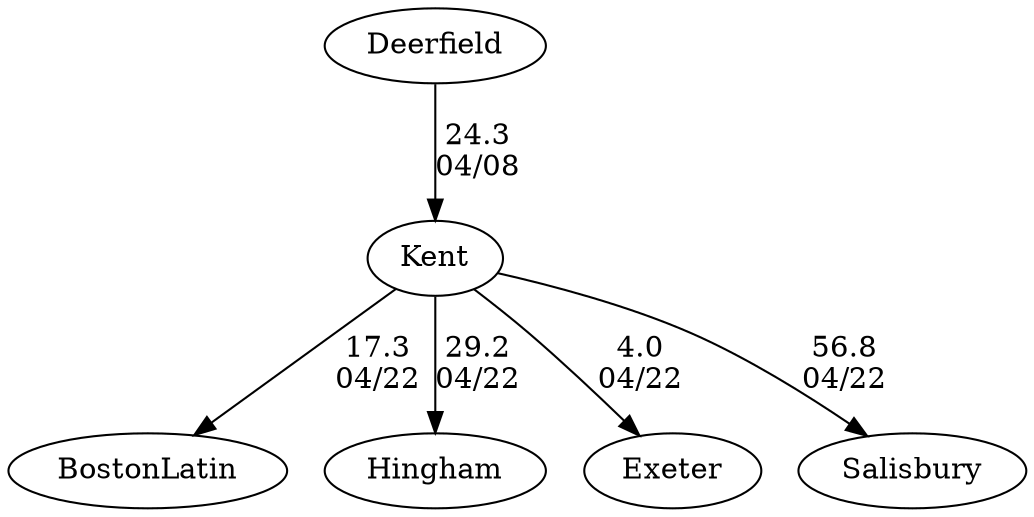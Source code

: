 digraph girls3eightsKent {Deerfield [URL="girls3eightsKentDeerfield.html"];BostonLatin [URL="girls3eightsKentBostonLatin.html"];Kent [URL="girls3eightsKentKent.html"];Hingham [URL="girls3eightsKentHingham.html"];Exeter [URL="girls3eightsKentExeter.html"];Salisbury [URL="girls3eightsKentSalisbury.html"];Deerfield -> Kent[label="24.3
04/08", weight="76", tooltip="NEIRA Girls Eights,Deerfield vs. Kent			
Distance: 1680m Conditions: Fair conditions on flat water with a gusting 10mph cross tailwind in the first 500m. Comments: Congratulations to all three Deerfield crews on impressive racing. Thank you to Parker and Meg for launching their inaugural eights season with a race against Kent School.
None", URL="http://www.row2k.com/results/resultspage.cfm?UID=99230681DE272C5FECC179DDBE0FB911&cat=1", random="random"]; 
Kent -> Exeter[label="4.0
04/22", weight="96", tooltip="NEIRA Boys & Girls Eights,Exeter Invitational			
Distance: 1500 Conditions: Slight cross-head wind from Lane 6 Comments: Races were floating starts, please do not compare times. G1 started 100 meters over the line, G2 started 100 meters behind the line, G3 started 50 meters behind the line. A special thank you to St. John's and Shrewsbury for hosting the day. Exeter wins the Kent/Exeter point trophy. Kent win the inaugural Southborough Cup between Kent and St. John's in the B1 Race.
None", URL="http://www.row2k.com/results/resultspage.cfm?UID=400D210525A078B37DBC3D8532AEBFDB&cat=5", random="random"]; 
Kent -> BostonLatin[label="17.3
04/22", weight="83", tooltip="NEIRA Boys & Girls Eights,Exeter Invitational			
Distance: 1500 Conditions: Slight cross-head wind from Lane 6 Comments: Races were floating starts, please do not compare times. G1 started 100 meters over the line, G2 started 100 meters behind the line, G3 started 50 meters behind the line. A special thank you to St. John's and Shrewsbury for hosting the day. Exeter wins the Kent/Exeter point trophy. Kent win the inaugural Southborough Cup between Kent and St. John's in the B1 Race.
None", URL="http://www.row2k.com/results/resultspage.cfm?UID=400D210525A078B37DBC3D8532AEBFDB&cat=5", random="random"]; 
Kent -> Hingham[label="29.2
04/22", weight="71", tooltip="NEIRA Boys & Girls Eights,Exeter Invitational			
Distance: 1500 Conditions: Slight cross-head wind from Lane 6 Comments: Races were floating starts, please do not compare times. G1 started 100 meters over the line, G2 started 100 meters behind the line, G3 started 50 meters behind the line. A special thank you to St. John's and Shrewsbury for hosting the day. Exeter wins the Kent/Exeter point trophy. Kent win the inaugural Southborough Cup between Kent and St. John's in the B1 Race.
None", URL="http://www.row2k.com/results/resultspage.cfm?UID=400D210525A078B37DBC3D8532AEBFDB&cat=5", random="random"]; 
Kent -> Salisbury[label="56.8
04/22", weight="44", tooltip="NEIRA Boys & Girls Eights,Exeter Invitational			
Distance: 1500 Conditions: Slight cross-head wind from Lane 6 Comments: Races were floating starts, please do not compare times. G1 started 100 meters over the line, G2 started 100 meters behind the line, G3 started 50 meters behind the line. A special thank you to St. John's and Shrewsbury for hosting the day. Exeter wins the Kent/Exeter point trophy. Kent win the inaugural Southborough Cup between Kent and St. John's in the B1 Race.
None", URL="http://www.row2k.com/results/resultspage.cfm?UID=400D210525A078B37DBC3D8532AEBFDB&cat=5", random="random"]}
